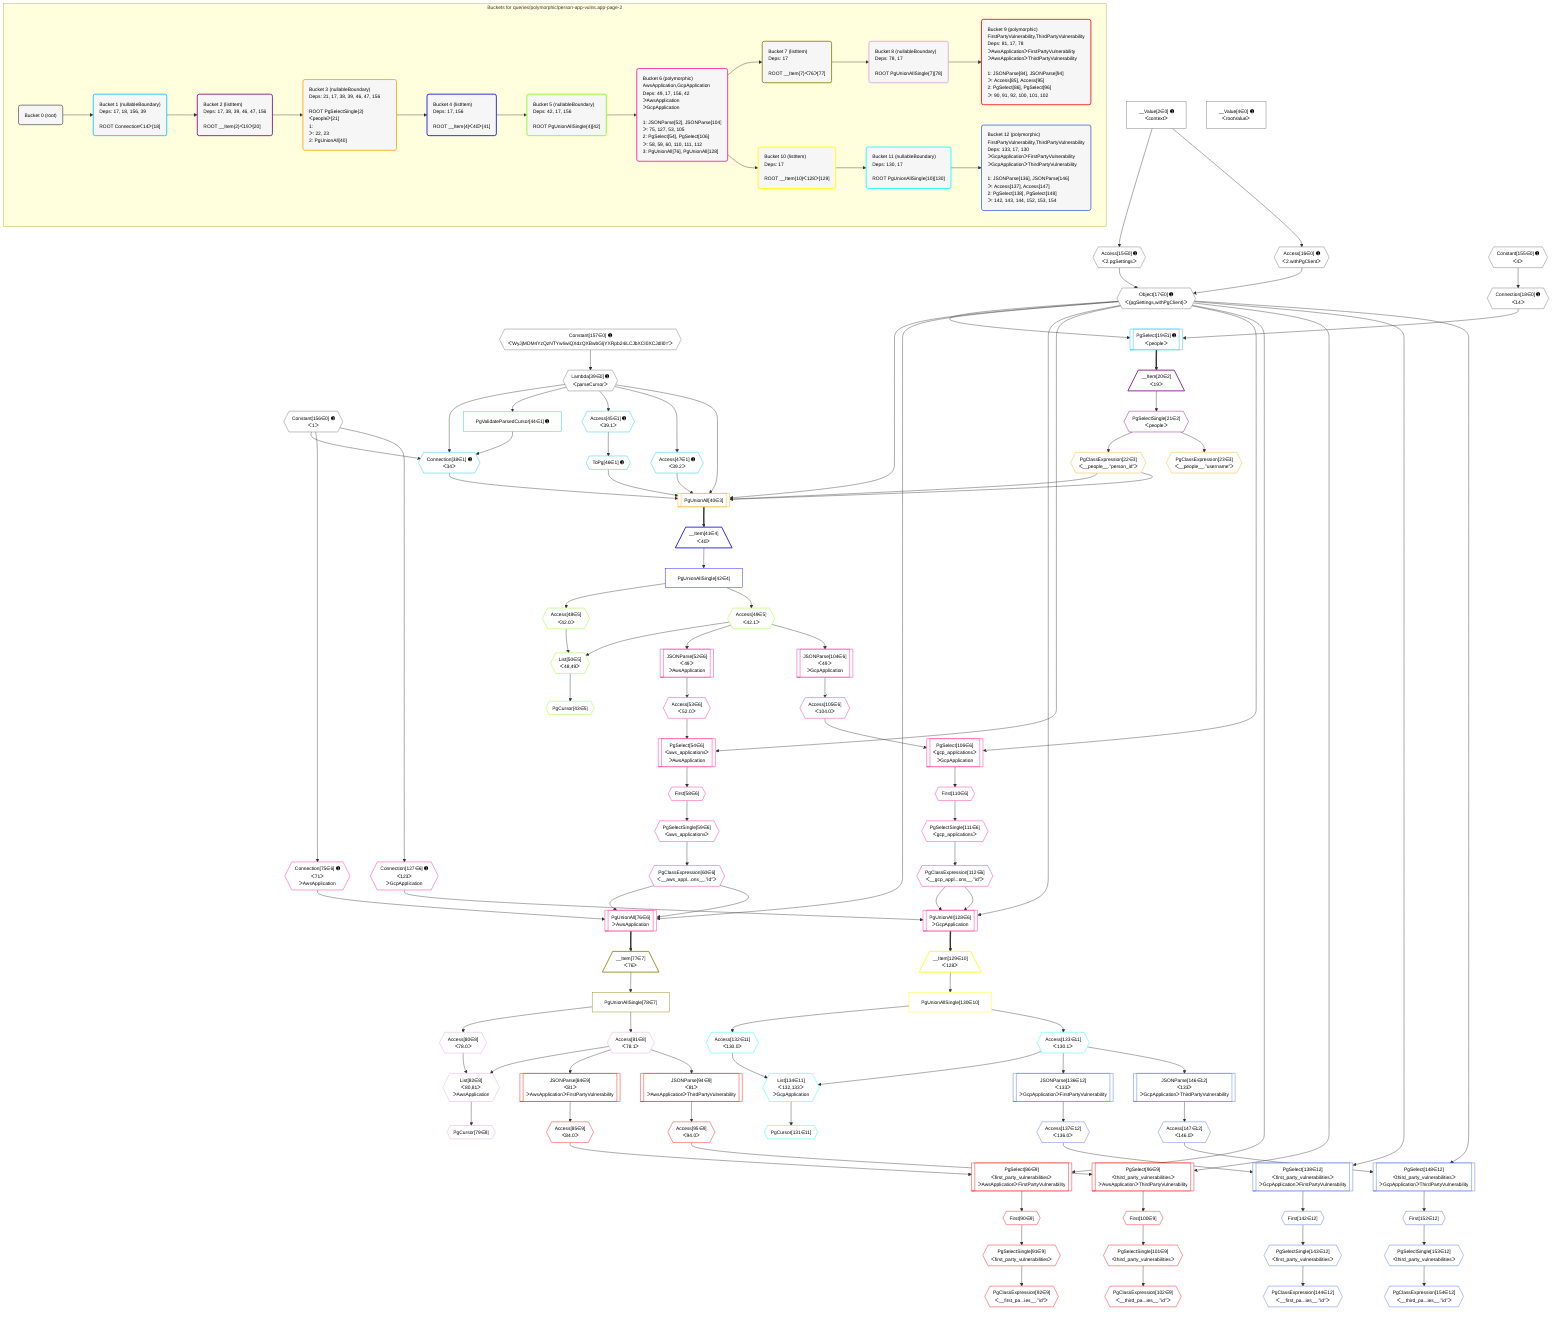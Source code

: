 %%{init: {'themeVariables': { 'fontSize': '12px'}}}%%
graph TD
    classDef path fill:#eee,stroke:#000,color:#000
    classDef plan fill:#fff,stroke-width:1px,color:#000
    classDef itemplan fill:#fff,stroke-width:2px,color:#000
    classDef unbatchedplan fill:#dff,stroke-width:1px,color:#000
    classDef sideeffectplan fill:#fcc,stroke-width:2px,color:#000
    classDef bucket fill:#f6f6f6,color:#000,stroke-width:2px,text-align:left


    %% plan dependencies
    Object17{{"Object[17∈0] ➊<br />ᐸ{pgSettings,withPgClient}ᐳ"}}:::plan
    Access15{{"Access[15∈0] ➊<br />ᐸ2.pgSettingsᐳ"}}:::plan
    Access16{{"Access[16∈0] ➊<br />ᐸ2.withPgClientᐳ"}}:::plan
    Access15 & Access16 --> Object17
    __Value2["__Value[2∈0] ➊<br />ᐸcontextᐳ"]:::plan
    __Value2 --> Access15
    __Value2 --> Access16
    Connection18{{"Connection[18∈0] ➊<br />ᐸ14ᐳ"}}:::plan
    Constant155{{"Constant[155∈0] ➊<br />ᐸ4ᐳ"}}:::plan
    Constant155 --> Connection18
    Lambda39{{"Lambda[39∈0] ➊<br />ᐸparseCursorᐳ"}}:::plan
    Constant157{{"Constant[157∈0] ➊<br />ᐸ'WyJjMDM4YzQzNTYwIiwiQXdzQXBwbGljYXRpb24iLCJbXCI0XCJdIl0='ᐳ"}}:::plan
    Constant157 --> Lambda39
    __Value4["__Value[4∈0] ➊<br />ᐸrootValueᐳ"]:::plan
    Constant156{{"Constant[156∈0] ➊<br />ᐸ1ᐳ"}}:::plan
    Connection38{{"Connection[38∈1] ➊<br />ᐸ34ᐳ"}}:::plan
    PgValidateParsedCursor44["PgValidateParsedCursor[44∈1] ➊"]:::plan
    Constant156 & Lambda39 & PgValidateParsedCursor44 --> Connection38
    PgSelect19[["PgSelect[19∈1] ➊<br />ᐸpeopleᐳ"]]:::plan
    Object17 & Connection18 --> PgSelect19
    Lambda39 --> PgValidateParsedCursor44
    Access45{{"Access[45∈1] ➊<br />ᐸ39.1ᐳ"}}:::plan
    Lambda39 --> Access45
    ToPg46{{"ToPg[46∈1] ➊"}}:::plan
    Access45 --> ToPg46
    Access47{{"Access[47∈1] ➊<br />ᐸ39.2ᐳ"}}:::plan
    Lambda39 --> Access47
    __Item20[/"__Item[20∈2]<br />ᐸ19ᐳ"\]:::itemplan
    PgSelect19 ==> __Item20
    PgSelectSingle21{{"PgSelectSingle[21∈2]<br />ᐸpeopleᐳ"}}:::plan
    __Item20 --> PgSelectSingle21
    PgUnionAll40[["PgUnionAll[40∈3]"]]:::plan
    PgClassExpression22{{"PgClassExpression[22∈3]<br />ᐸ__people__.”person_id”ᐳ"}}:::plan
    Object17 & PgClassExpression22 & PgClassExpression22 & Connection38 & Lambda39 & ToPg46 & Access47 --> PgUnionAll40
    PgSelectSingle21 --> PgClassExpression22
    PgClassExpression23{{"PgClassExpression[23∈3]<br />ᐸ__people__.”username”ᐳ"}}:::plan
    PgSelectSingle21 --> PgClassExpression23
    __Item41[/"__Item[41∈4]<br />ᐸ40ᐳ"\]:::itemplan
    PgUnionAll40 ==> __Item41
    PgUnionAllSingle42["PgUnionAllSingle[42∈4]"]:::plan
    __Item41 --> PgUnionAllSingle42
    List50{{"List[50∈5]<br />ᐸ48,49ᐳ"}}:::plan
    Access48{{"Access[48∈5]<br />ᐸ42.0ᐳ"}}:::plan
    Access49{{"Access[49∈5]<br />ᐸ42.1ᐳ"}}:::plan
    Access48 & Access49 --> List50
    PgCursor43{{"PgCursor[43∈5]"}}:::plan
    List50 --> PgCursor43
    PgUnionAllSingle42 --> Access48
    PgUnionAllSingle42 --> Access49
    PgUnionAll76[["PgUnionAll[76∈6]<br />ᐳAwsApplication"]]:::plan
    PgClassExpression60{{"PgClassExpression[60∈6]<br />ᐸ__aws_appl...ons__.”id”ᐳ"}}:::plan
    Connection75{{"Connection[75∈6] ➊<br />ᐸ71ᐳ<br />ᐳAwsApplication"}}:::plan
    Object17 & PgClassExpression60 & PgClassExpression60 & Connection75 --> PgUnionAll76
    PgUnionAll128[["PgUnionAll[128∈6]<br />ᐳGcpApplication"]]:::plan
    PgClassExpression112{{"PgClassExpression[112∈6]<br />ᐸ__gcp_appl...ons__.”id”ᐳ"}}:::plan
    Connection127{{"Connection[127∈6] ➊<br />ᐸ123ᐳ<br />ᐳGcpApplication"}}:::plan
    Object17 & PgClassExpression112 & PgClassExpression112 & Connection127 --> PgUnionAll128
    PgSelect54[["PgSelect[54∈6]<br />ᐸaws_applicationsᐳ<br />ᐳAwsApplication"]]:::plan
    Access53{{"Access[53∈6]<br />ᐸ52.0ᐳ"}}:::plan
    Object17 & Access53 --> PgSelect54
    PgSelect106[["PgSelect[106∈6]<br />ᐸgcp_applicationsᐳ<br />ᐳGcpApplication"]]:::plan
    Access105{{"Access[105∈6]<br />ᐸ104.0ᐳ"}}:::plan
    Object17 & Access105 --> PgSelect106
    JSONParse52[["JSONParse[52∈6]<br />ᐸ49ᐳ<br />ᐳAwsApplication"]]:::plan
    Access49 --> JSONParse52
    JSONParse52 --> Access53
    First58{{"First[58∈6]"}}:::plan
    PgSelect54 --> First58
    PgSelectSingle59{{"PgSelectSingle[59∈6]<br />ᐸaws_applicationsᐳ"}}:::plan
    First58 --> PgSelectSingle59
    PgSelectSingle59 --> PgClassExpression60
    Constant156 --> Connection75
    JSONParse104[["JSONParse[104∈6]<br />ᐸ49ᐳ<br />ᐳGcpApplication"]]:::plan
    Access49 --> JSONParse104
    JSONParse104 --> Access105
    First110{{"First[110∈6]"}}:::plan
    PgSelect106 --> First110
    PgSelectSingle111{{"PgSelectSingle[111∈6]<br />ᐸgcp_applicationsᐳ"}}:::plan
    First110 --> PgSelectSingle111
    PgSelectSingle111 --> PgClassExpression112
    Constant156 --> Connection127
    __Item77[/"__Item[77∈7]<br />ᐸ76ᐳ"\]:::itemplan
    PgUnionAll76 ==> __Item77
    PgUnionAllSingle78["PgUnionAllSingle[78∈7]"]:::plan
    __Item77 --> PgUnionAllSingle78
    List82{{"List[82∈8]<br />ᐸ80,81ᐳ<br />ᐳAwsApplication"}}:::plan
    Access80{{"Access[80∈8]<br />ᐸ78.0ᐳ"}}:::plan
    Access81{{"Access[81∈8]<br />ᐸ78.1ᐳ"}}:::plan
    Access80 & Access81 --> List82
    PgCursor79{{"PgCursor[79∈8]"}}:::plan
    List82 --> PgCursor79
    PgUnionAllSingle78 --> Access80
    PgUnionAllSingle78 --> Access81
    PgSelect86[["PgSelect[86∈9]<br />ᐸfirst_party_vulnerabilitiesᐳ<br />ᐳAwsApplicationᐳFirstPartyVulnerability"]]:::plan
    Access85{{"Access[85∈9]<br />ᐸ84.0ᐳ"}}:::plan
    Object17 & Access85 --> PgSelect86
    PgSelect96[["PgSelect[96∈9]<br />ᐸthird_party_vulnerabilitiesᐳ<br />ᐳAwsApplicationᐳThirdPartyVulnerability"]]:::plan
    Access95{{"Access[95∈9]<br />ᐸ94.0ᐳ"}}:::plan
    Object17 & Access95 --> PgSelect96
    JSONParse84[["JSONParse[84∈9]<br />ᐸ81ᐳ<br />ᐳAwsApplicationᐳFirstPartyVulnerability"]]:::plan
    Access81 --> JSONParse84
    JSONParse84 --> Access85
    First90{{"First[90∈9]"}}:::plan
    PgSelect86 --> First90
    PgSelectSingle91{{"PgSelectSingle[91∈9]<br />ᐸfirst_party_vulnerabilitiesᐳ"}}:::plan
    First90 --> PgSelectSingle91
    PgClassExpression92{{"PgClassExpression[92∈9]<br />ᐸ__first_pa...ies__.”id”ᐳ"}}:::plan
    PgSelectSingle91 --> PgClassExpression92
    JSONParse94[["JSONParse[94∈9]<br />ᐸ81ᐳ<br />ᐳAwsApplicationᐳThirdPartyVulnerability"]]:::plan
    Access81 --> JSONParse94
    JSONParse94 --> Access95
    First100{{"First[100∈9]"}}:::plan
    PgSelect96 --> First100
    PgSelectSingle101{{"PgSelectSingle[101∈9]<br />ᐸthird_party_vulnerabilitiesᐳ"}}:::plan
    First100 --> PgSelectSingle101
    PgClassExpression102{{"PgClassExpression[102∈9]<br />ᐸ__third_pa...ies__.”id”ᐳ"}}:::plan
    PgSelectSingle101 --> PgClassExpression102
    __Item129[/"__Item[129∈10]<br />ᐸ128ᐳ"\]:::itemplan
    PgUnionAll128 ==> __Item129
    PgUnionAllSingle130["PgUnionAllSingle[130∈10]"]:::plan
    __Item129 --> PgUnionAllSingle130
    List134{{"List[134∈11]<br />ᐸ132,133ᐳ<br />ᐳGcpApplication"}}:::plan
    Access132{{"Access[132∈11]<br />ᐸ130.0ᐳ"}}:::plan
    Access133{{"Access[133∈11]<br />ᐸ130.1ᐳ"}}:::plan
    Access132 & Access133 --> List134
    PgCursor131{{"PgCursor[131∈11]"}}:::plan
    List134 --> PgCursor131
    PgUnionAllSingle130 --> Access132
    PgUnionAllSingle130 --> Access133
    PgSelect138[["PgSelect[138∈12]<br />ᐸfirst_party_vulnerabilitiesᐳ<br />ᐳGcpApplicationᐳFirstPartyVulnerability"]]:::plan
    Access137{{"Access[137∈12]<br />ᐸ136.0ᐳ"}}:::plan
    Object17 & Access137 --> PgSelect138
    PgSelect148[["PgSelect[148∈12]<br />ᐸthird_party_vulnerabilitiesᐳ<br />ᐳGcpApplicationᐳThirdPartyVulnerability"]]:::plan
    Access147{{"Access[147∈12]<br />ᐸ146.0ᐳ"}}:::plan
    Object17 & Access147 --> PgSelect148
    JSONParse136[["JSONParse[136∈12]<br />ᐸ133ᐳ<br />ᐳGcpApplicationᐳFirstPartyVulnerability"]]:::plan
    Access133 --> JSONParse136
    JSONParse136 --> Access137
    First142{{"First[142∈12]"}}:::plan
    PgSelect138 --> First142
    PgSelectSingle143{{"PgSelectSingle[143∈12]<br />ᐸfirst_party_vulnerabilitiesᐳ"}}:::plan
    First142 --> PgSelectSingle143
    PgClassExpression144{{"PgClassExpression[144∈12]<br />ᐸ__first_pa...ies__.”id”ᐳ"}}:::plan
    PgSelectSingle143 --> PgClassExpression144
    JSONParse146[["JSONParse[146∈12]<br />ᐸ133ᐳ<br />ᐳGcpApplicationᐳThirdPartyVulnerability"]]:::plan
    Access133 --> JSONParse146
    JSONParse146 --> Access147
    First152{{"First[152∈12]"}}:::plan
    PgSelect148 --> First152
    PgSelectSingle153{{"PgSelectSingle[153∈12]<br />ᐸthird_party_vulnerabilitiesᐳ"}}:::plan
    First152 --> PgSelectSingle153
    PgClassExpression154{{"PgClassExpression[154∈12]<br />ᐸ__third_pa...ies__.”id”ᐳ"}}:::plan
    PgSelectSingle153 --> PgClassExpression154

    %% define steps

    subgraph "Buckets for queries/polymorphic/person-app-vulns.app-page-2"
    Bucket0("Bucket 0 (root)"):::bucket
    classDef bucket0 stroke:#696969
    class Bucket0,__Value2,__Value4,Access15,Access16,Object17,Connection18,Lambda39,Constant155,Constant156,Constant157 bucket0
    Bucket1("Bucket 1 (nullableBoundary)<br />Deps: 17, 18, 156, 39<br /><br />ROOT Connectionᐸ14ᐳ[18]"):::bucket
    classDef bucket1 stroke:#00bfff
    class Bucket1,PgSelect19,Connection38,PgValidateParsedCursor44,Access45,ToPg46,Access47 bucket1
    Bucket2("Bucket 2 (listItem)<br />Deps: 17, 38, 39, 46, 47, 156<br /><br />ROOT __Item{2}ᐸ19ᐳ[20]"):::bucket
    classDef bucket2 stroke:#7f007f
    class Bucket2,__Item20,PgSelectSingle21 bucket2
    Bucket3("Bucket 3 (nullableBoundary)<br />Deps: 21, 17, 38, 39, 46, 47, 156<br /><br />ROOT PgSelectSingle{2}ᐸpeopleᐳ[21]<br />1: <br />ᐳ: 22, 23<br />2: PgUnionAll[40]"):::bucket
    classDef bucket3 stroke:#ffa500
    class Bucket3,PgClassExpression22,PgClassExpression23,PgUnionAll40 bucket3
    Bucket4("Bucket 4 (listItem)<br />Deps: 17, 156<br /><br />ROOT __Item{4}ᐸ40ᐳ[41]"):::bucket
    classDef bucket4 stroke:#0000ff
    class Bucket4,__Item41,PgUnionAllSingle42 bucket4
    Bucket5("Bucket 5 (nullableBoundary)<br />Deps: 42, 17, 156<br /><br />ROOT PgUnionAllSingle{4}[42]"):::bucket
    classDef bucket5 stroke:#7fff00
    class Bucket5,PgCursor43,Access48,Access49,List50 bucket5
    Bucket6("Bucket 6 (polymorphic)<br />AwsApplication,GcpApplication<br />Deps: 49, 17, 156, 42<br />ᐳAwsApplication<br />ᐳGcpApplication<br /><br />1: JSONParse[52], JSONParse[104]<br />ᐳ: 75, 127, 53, 105<br />2: PgSelect[54], PgSelect[106]<br />ᐳ: 58, 59, 60, 110, 111, 112<br />3: PgUnionAll[76], PgUnionAll[128]"):::bucket
    classDef bucket6 stroke:#ff1493
    class Bucket6,JSONParse52,Access53,PgSelect54,First58,PgSelectSingle59,PgClassExpression60,Connection75,PgUnionAll76,JSONParse104,Access105,PgSelect106,First110,PgSelectSingle111,PgClassExpression112,Connection127,PgUnionAll128 bucket6
    Bucket7("Bucket 7 (listItem)<br />Deps: 17<br /><br />ROOT __Item{7}ᐸ76ᐳ[77]"):::bucket
    classDef bucket7 stroke:#808000
    class Bucket7,__Item77,PgUnionAllSingle78 bucket7
    Bucket8("Bucket 8 (nullableBoundary)<br />Deps: 78, 17<br /><br />ROOT PgUnionAllSingle{7}[78]"):::bucket
    classDef bucket8 stroke:#dda0dd
    class Bucket8,PgCursor79,Access80,Access81,List82 bucket8
    Bucket9("Bucket 9 (polymorphic)<br />FirstPartyVulnerability,ThirdPartyVulnerability<br />Deps: 81, 17, 78<br />ᐳAwsApplicationᐳFirstPartyVulnerability<br />ᐳAwsApplicationᐳThirdPartyVulnerability<br /><br />1: JSONParse[84], JSONParse[94]<br />ᐳ: Access[85], Access[95]<br />2: PgSelect[86], PgSelect[96]<br />ᐳ: 90, 91, 92, 100, 101, 102"):::bucket
    classDef bucket9 stroke:#ff0000
    class Bucket9,JSONParse84,Access85,PgSelect86,First90,PgSelectSingle91,PgClassExpression92,JSONParse94,Access95,PgSelect96,First100,PgSelectSingle101,PgClassExpression102 bucket9
    Bucket10("Bucket 10 (listItem)<br />Deps: 17<br /><br />ROOT __Item{10}ᐸ128ᐳ[129]"):::bucket
    classDef bucket10 stroke:#ffff00
    class Bucket10,__Item129,PgUnionAllSingle130 bucket10
    Bucket11("Bucket 11 (nullableBoundary)<br />Deps: 130, 17<br /><br />ROOT PgUnionAllSingle{10}[130]"):::bucket
    classDef bucket11 stroke:#00ffff
    class Bucket11,PgCursor131,Access132,Access133,List134 bucket11
    Bucket12("Bucket 12 (polymorphic)<br />FirstPartyVulnerability,ThirdPartyVulnerability<br />Deps: 133, 17, 130<br />ᐳGcpApplicationᐳFirstPartyVulnerability<br />ᐳGcpApplicationᐳThirdPartyVulnerability<br /><br />1: JSONParse[136], JSONParse[146]<br />ᐳ: Access[137], Access[147]<br />2: PgSelect[138], PgSelect[148]<br />ᐳ: 142, 143, 144, 152, 153, 154"):::bucket
    classDef bucket12 stroke:#4169e1
    class Bucket12,JSONParse136,Access137,PgSelect138,First142,PgSelectSingle143,PgClassExpression144,JSONParse146,Access147,PgSelect148,First152,PgSelectSingle153,PgClassExpression154 bucket12
    Bucket0 --> Bucket1
    Bucket1 --> Bucket2
    Bucket2 --> Bucket3
    Bucket3 --> Bucket4
    Bucket4 --> Bucket5
    Bucket5 --> Bucket6
    Bucket6 --> Bucket7 & Bucket10
    Bucket7 --> Bucket8
    Bucket8 --> Bucket9
    Bucket10 --> Bucket11
    Bucket11 --> Bucket12
    end